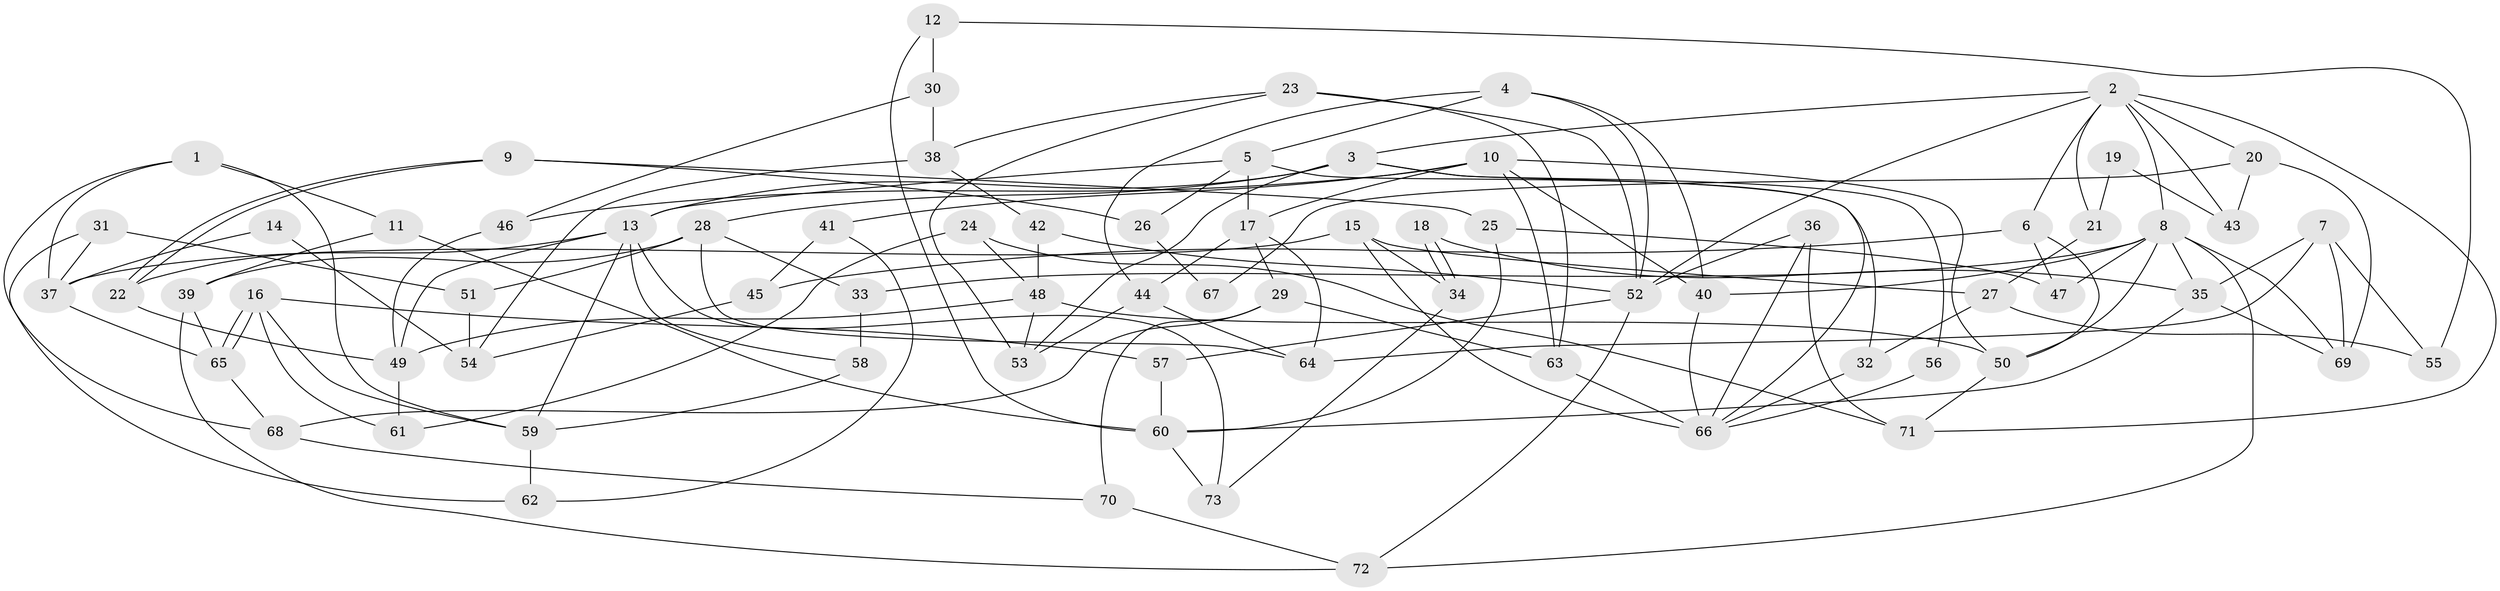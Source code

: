 // coarse degree distribution, {6: 0.19047619047619047, 12: 0.023809523809523808, 5: 0.21428571428571427, 4: 0.21428571428571427, 8: 0.047619047619047616, 11: 0.023809523809523808, 7: 0.047619047619047616, 3: 0.21428571428571427, 9: 0.023809523809523808}
// Generated by graph-tools (version 1.1) at 2025/42/03/06/25 10:42:00]
// undirected, 73 vertices, 146 edges
graph export_dot {
graph [start="1"]
  node [color=gray90,style=filled];
  1;
  2;
  3;
  4;
  5;
  6;
  7;
  8;
  9;
  10;
  11;
  12;
  13;
  14;
  15;
  16;
  17;
  18;
  19;
  20;
  21;
  22;
  23;
  24;
  25;
  26;
  27;
  28;
  29;
  30;
  31;
  32;
  33;
  34;
  35;
  36;
  37;
  38;
  39;
  40;
  41;
  42;
  43;
  44;
  45;
  46;
  47;
  48;
  49;
  50;
  51;
  52;
  53;
  54;
  55;
  56;
  57;
  58;
  59;
  60;
  61;
  62;
  63;
  64;
  65;
  66;
  67;
  68;
  69;
  70;
  71;
  72;
  73;
  1 -- 68;
  1 -- 59;
  1 -- 11;
  1 -- 37;
  2 -- 8;
  2 -- 52;
  2 -- 3;
  2 -- 6;
  2 -- 20;
  2 -- 21;
  2 -- 43;
  2 -- 71;
  3 -- 13;
  3 -- 28;
  3 -- 53;
  3 -- 56;
  3 -- 66;
  4 -- 5;
  4 -- 44;
  4 -- 40;
  4 -- 52;
  5 -- 32;
  5 -- 13;
  5 -- 17;
  5 -- 26;
  6 -- 50;
  6 -- 45;
  6 -- 47;
  7 -- 35;
  7 -- 64;
  7 -- 55;
  7 -- 69;
  8 -- 35;
  8 -- 40;
  8 -- 33;
  8 -- 47;
  8 -- 50;
  8 -- 69;
  8 -- 72;
  9 -- 25;
  9 -- 22;
  9 -- 22;
  9 -- 26;
  10 -- 63;
  10 -- 17;
  10 -- 40;
  10 -- 41;
  10 -- 46;
  10 -- 50;
  11 -- 39;
  11 -- 60;
  12 -- 60;
  12 -- 30;
  12 -- 55;
  13 -- 49;
  13 -- 73;
  13 -- 22;
  13 -- 58;
  13 -- 59;
  14 -- 37;
  14 -- 54;
  15 -- 66;
  15 -- 37;
  15 -- 27;
  15 -- 34;
  16 -- 59;
  16 -- 65;
  16 -- 65;
  16 -- 57;
  16 -- 61;
  17 -- 29;
  17 -- 44;
  17 -- 64;
  18 -- 34;
  18 -- 34;
  18 -- 35;
  19 -- 21;
  19 -- 43;
  20 -- 69;
  20 -- 43;
  20 -- 67;
  21 -- 27;
  22 -- 49;
  23 -- 53;
  23 -- 52;
  23 -- 38;
  23 -- 63;
  24 -- 48;
  24 -- 71;
  24 -- 61;
  25 -- 47;
  25 -- 60;
  26 -- 67;
  27 -- 55;
  27 -- 32;
  28 -- 64;
  28 -- 33;
  28 -- 39;
  28 -- 51;
  29 -- 68;
  29 -- 63;
  29 -- 70;
  30 -- 38;
  30 -- 46;
  31 -- 37;
  31 -- 51;
  31 -- 62;
  32 -- 66;
  33 -- 58;
  34 -- 73;
  35 -- 69;
  35 -- 60;
  36 -- 71;
  36 -- 66;
  36 -- 52;
  37 -- 65;
  38 -- 42;
  38 -- 54;
  39 -- 72;
  39 -- 65;
  40 -- 66;
  41 -- 62;
  41 -- 45;
  42 -- 48;
  42 -- 52;
  44 -- 53;
  44 -- 64;
  45 -- 54;
  46 -- 49;
  48 -- 50;
  48 -- 49;
  48 -- 53;
  49 -- 61;
  50 -- 71;
  51 -- 54;
  52 -- 57;
  52 -- 72;
  56 -- 66;
  57 -- 60;
  58 -- 59;
  59 -- 62;
  60 -- 73;
  63 -- 66;
  65 -- 68;
  68 -- 70;
  70 -- 72;
}
